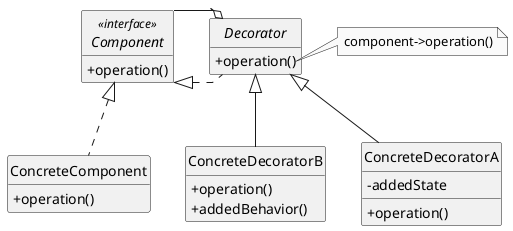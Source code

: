 @startuml Decorator
hide circle
hide empty members
skinparam linetype polyline
skinparam classAttributeIconSize 0
skinparam monochrome true

interface Component <<interface>> {
  +operation()
}

class ConcreteComponent {
  +operation()
}

abstract class Decorator {
  +operation()
}

class ConcreteDecoratorA {
  -addedState
  +operation()
}

class ConcreteDecoratorB {
  +operation()
  +addedBehavior()
}

ConcreteComponent .up.|> Component
Decorator .left.|> Component
Decorator o-left- Component
ConcreteDecoratorA -up-|> Decorator
ConcreteDecoratorB -up-|> Decorator

note right of Decorator::operation
  component->operation()
end note

@enduml

#TODO decorator pattern
